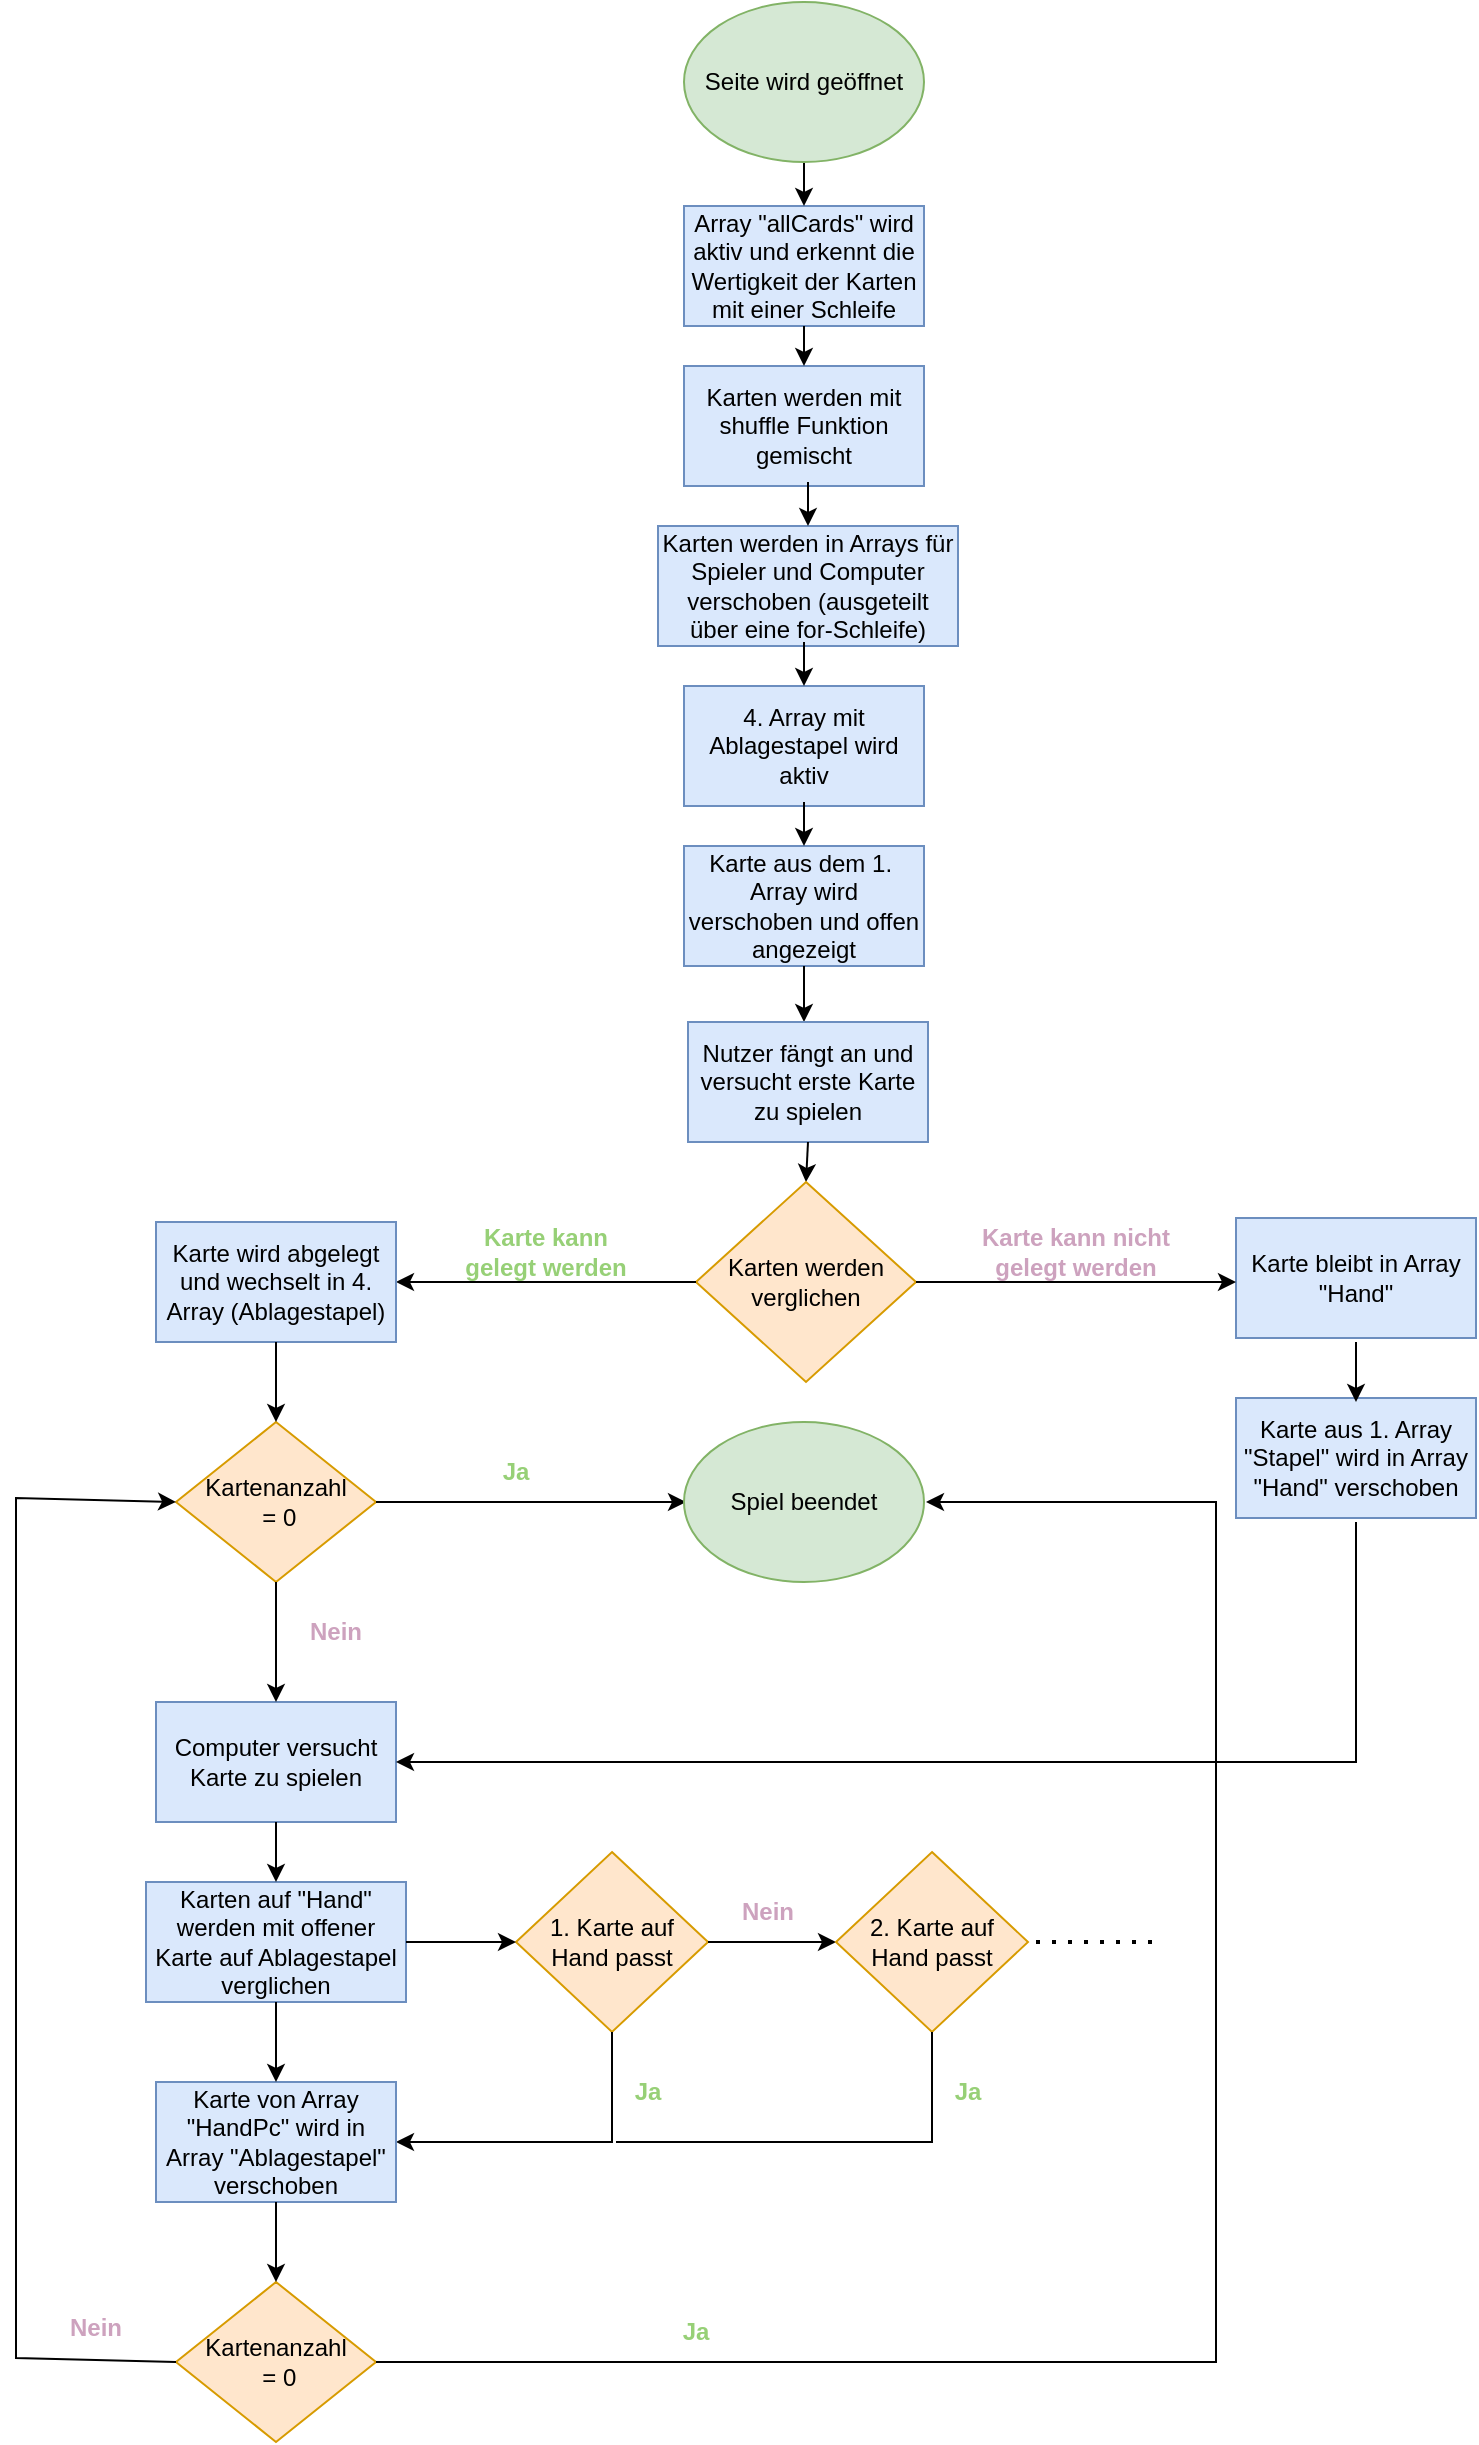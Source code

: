 <mxfile version="16.4.2" type="device"><diagram id="5YcxSLJJQSUaNji16Eqs" name="Page-1"><mxGraphModel dx="481" dy="2137" grid="1" gridSize="10" guides="1" tooltips="1" connect="1" arrows="1" fold="1" page="1" pageScale="1" pageWidth="827" pageHeight="800" math="0" shadow="0"><root><mxCell id="0"/><mxCell id="1" parent="0"/><mxCell id="-De9vAKGRkM0_VcD-ojX-2" value="Array &quot;allCards&quot; wird aktiv und erkennt die Wertigkeit der Karten mit einer Schleife" style="rounded=0;whiteSpace=wrap;html=1;fillColor=#dae8fc;strokeColor=#6c8ebf;" parent="1" vertex="1"><mxGeometry x="354" y="-1489" width="120" height="60" as="geometry"/></mxCell><mxCell id="-De9vAKGRkM0_VcD-ojX-3" value="Karten werden mit shuffle Funktion gemischt" style="rounded=0;whiteSpace=wrap;html=1;fillColor=#dae8fc;strokeColor=#6c8ebf;" parent="1" vertex="1"><mxGeometry x="354" y="-1409" width="120" height="60" as="geometry"/></mxCell><mxCell id="-De9vAKGRkM0_VcD-ojX-4" value="Karten werden in Arrays für Spieler und Computer verschoben (ausgeteilt über eine for-Schleife)" style="rounded=0;whiteSpace=wrap;html=1;fillColor=#dae8fc;strokeColor=#6c8ebf;" parent="1" vertex="1"><mxGeometry x="341" y="-1329" width="150" height="60" as="geometry"/></mxCell><mxCell id="-De9vAKGRkM0_VcD-ojX-5" value="4. Array mit Ablagestapel wird aktiv" style="rounded=0;whiteSpace=wrap;html=1;fillColor=#dae8fc;strokeColor=#6c8ebf;" parent="1" vertex="1"><mxGeometry x="354" y="-1249" width="120" height="60" as="geometry"/></mxCell><mxCell id="-De9vAKGRkM0_VcD-ojX-6" value="Karte aus dem 1.&amp;nbsp; Array wird verschoben und offen angezeigt" style="rounded=0;whiteSpace=wrap;html=1;fillColor=#dae8fc;strokeColor=#6c8ebf;" parent="1" vertex="1"><mxGeometry x="354" y="-1169" width="120" height="60" as="geometry"/></mxCell><mxCell id="-De9vAKGRkM0_VcD-ojX-7" value="" style="endArrow=classic;html=1;rounded=0;entryX=0.5;entryY=0;entryDx=0;entryDy=0;" parent="1" target="-De9vAKGRkM0_VcD-ojX-2" edge="1"><mxGeometry width="50" height="50" relative="1" as="geometry"><mxPoint x="414" y="-1511" as="sourcePoint"/><mxPoint x="510" y="-1501" as="targetPoint"/><Array as="points"><mxPoint x="414" y="-1511"/></Array></mxGeometry></mxCell><mxCell id="-De9vAKGRkM0_VcD-ojX-8" value="" style="endArrow=classic;html=1;rounded=0;entryX=0.5;entryY=0;entryDx=0;entryDy=0;exitX=0.5;exitY=1;exitDx=0;exitDy=0;" parent="1" source="-De9vAKGRkM0_VcD-ojX-2" target="-De9vAKGRkM0_VcD-ojX-3" edge="1"><mxGeometry width="50" height="50" relative="1" as="geometry"><mxPoint x="424" y="-1490" as="sourcePoint"/><mxPoint x="424" y="-1468" as="targetPoint"/><Array as="points"/></mxGeometry></mxCell><mxCell id="-De9vAKGRkM0_VcD-ojX-9" value="" style="endArrow=classic;html=1;rounded=0;entryX=0.5;entryY=0;entryDx=0;entryDy=0;" parent="1" target="-De9vAKGRkM0_VcD-ojX-4" edge="1"><mxGeometry width="50" height="50" relative="1" as="geometry"><mxPoint x="416" y="-1351" as="sourcePoint"/><mxPoint x="434" y="-1469" as="targetPoint"/><Array as="points"/></mxGeometry></mxCell><mxCell id="-De9vAKGRkM0_VcD-ojX-10" value="" style="endArrow=classic;html=1;rounded=0;" parent="1" target="-De9vAKGRkM0_VcD-ojX-5" edge="1"><mxGeometry width="50" height="50" relative="1" as="geometry"><mxPoint x="414" y="-1271" as="sourcePoint"/><mxPoint x="444" y="-1459" as="targetPoint"/><Array as="points"><mxPoint x="414" y="-1271"/></Array></mxGeometry></mxCell><mxCell id="-De9vAKGRkM0_VcD-ojX-11" value="" style="endArrow=classic;html=1;rounded=0;entryX=0.5;entryY=0;entryDx=0;entryDy=0;" parent="1" target="-De9vAKGRkM0_VcD-ojX-6" edge="1"><mxGeometry width="50" height="50" relative="1" as="geometry"><mxPoint x="414" y="-1191" as="sourcePoint"/><mxPoint x="454" y="-1449" as="targetPoint"/><Array as="points"/></mxGeometry></mxCell><mxCell id="-De9vAKGRkM0_VcD-ojX-12" value="" style="endArrow=classic;html=1;rounded=0;" parent="1" edge="1"><mxGeometry width="50" height="50" relative="1" as="geometry"><mxPoint x="414" y="-1109" as="sourcePoint"/><mxPoint x="414" y="-1081" as="targetPoint"/><Array as="points"><mxPoint x="414" y="-1109"/></Array></mxGeometry></mxCell><mxCell id="-De9vAKGRkM0_VcD-ojX-13" value="Nutzer fängt an und versucht erste Karte zu spielen" style="rounded=0;whiteSpace=wrap;html=1;fillColor=#dae8fc;strokeColor=#6c8ebf;" parent="1" vertex="1"><mxGeometry x="356" y="-1081" width="120" height="60" as="geometry"/></mxCell><mxCell id="-De9vAKGRkM0_VcD-ojX-14" value="" style="endArrow=classic;html=1;rounded=0;exitX=0.5;exitY=1;exitDx=0;exitDy=0;entryX=0.5;entryY=0;entryDx=0;entryDy=0;" parent="1" source="-De9vAKGRkM0_VcD-ojX-13" target="-De9vAKGRkM0_VcD-ojX-15" edge="1"><mxGeometry width="50" height="50" relative="1" as="geometry"><mxPoint x="390" y="-961" as="sourcePoint"/><mxPoint x="440" y="-1011" as="targetPoint"/></mxGeometry></mxCell><mxCell id="-De9vAKGRkM0_VcD-ojX-15" value="Karten werden verglichen" style="rhombus;whiteSpace=wrap;html=1;fillColor=#ffe6cc;strokeColor=#d79b00;" parent="1" vertex="1"><mxGeometry x="360" y="-1001" width="110" height="100" as="geometry"/></mxCell><mxCell id="-De9vAKGRkM0_VcD-ojX-16" value="Karte bleibt in Array &quot;Hand&quot;" style="rounded=0;whiteSpace=wrap;html=1;fillColor=#dae8fc;strokeColor=#6c8ebf;" parent="1" vertex="1"><mxGeometry x="630" y="-983" width="120" height="60" as="geometry"/></mxCell><mxCell id="-De9vAKGRkM0_VcD-ojX-17" value="" style="endArrow=classic;html=1;rounded=0;exitX=1;exitY=0.5;exitDx=0;exitDy=0;entryX=0;entryY=0.5;entryDx=0;entryDy=0;" parent="1" source="-De9vAKGRkM0_VcD-ojX-15" edge="1"><mxGeometry width="50" height="50" relative="1" as="geometry"><mxPoint x="490" y="-901" as="sourcePoint"/><mxPoint x="630" y="-951" as="targetPoint"/></mxGeometry></mxCell><mxCell id="-De9vAKGRkM0_VcD-ojX-18" value="Karte aus 1. Array &quot;Stapel&quot; wird in Array &quot;Hand&quot; verschoben" style="rounded=0;whiteSpace=wrap;html=1;fillColor=#dae8fc;strokeColor=#6c8ebf;" parent="1" vertex="1"><mxGeometry x="630" y="-893" width="120" height="60" as="geometry"/></mxCell><mxCell id="-De9vAKGRkM0_VcD-ojX-19" value="" style="endArrow=classic;html=1;rounded=0;entryX=0.5;entryY=0;entryDx=0;entryDy=0;exitX=0.5;exitY=1;exitDx=0;exitDy=0;" parent="1" edge="1"><mxGeometry width="50" height="50" relative="1" as="geometry"><mxPoint x="690" y="-921" as="sourcePoint"/><mxPoint x="690" y="-891" as="targetPoint"/></mxGeometry></mxCell><mxCell id="-De9vAKGRkM0_VcD-ojX-20" value="Karte kann nicht gelegt werden" style="text;html=1;fillColor=none;align=center;verticalAlign=middle;whiteSpace=wrap;rounded=0;fontColor=#CDA2BE;fontStyle=1" parent="1" vertex="1"><mxGeometry x="500" y="-981" width="100" height="30" as="geometry"/></mxCell><mxCell id="-De9vAKGRkM0_VcD-ojX-21" value="" style="endArrow=classic;html=1;rounded=0;exitX=0;exitY=0.5;exitDx=0;exitDy=0;" parent="1" source="-De9vAKGRkM0_VcD-ojX-15" edge="1"><mxGeometry width="50" height="50" relative="1" as="geometry"><mxPoint x="260" y="-931" as="sourcePoint"/><mxPoint x="210" y="-951" as="targetPoint"/></mxGeometry></mxCell><mxCell id="-De9vAKGRkM0_VcD-ojX-23" value="Karte wird abgelegt und wechselt in 4. Array (Ablagestapel)" style="rounded=0;whiteSpace=wrap;html=1;fillColor=#dae8fc;strokeColor=#6c8ebf;" parent="1" vertex="1"><mxGeometry x="90" y="-981" width="120" height="60" as="geometry"/></mxCell><mxCell id="-De9vAKGRkM0_VcD-ojX-24" value="Kartenanzahl&lt;br&gt;&amp;nbsp;= 0" style="rhombus;whiteSpace=wrap;html=1;fillColor=#ffe6cc;strokeColor=#d79b00;" parent="1" vertex="1"><mxGeometry x="100" y="-881" width="100" height="80" as="geometry"/></mxCell><mxCell id="-De9vAKGRkM0_VcD-ojX-25" value="" style="endArrow=classic;html=1;rounded=0;exitX=0.5;exitY=1;exitDx=0;exitDy=0;entryX=0.5;entryY=0;entryDx=0;entryDy=0;" parent="1" source="-De9vAKGRkM0_VcD-ojX-23" target="-De9vAKGRkM0_VcD-ojX-24" edge="1"><mxGeometry width="50" height="50" relative="1" as="geometry"><mxPoint x="190" y="-881" as="sourcePoint"/><mxPoint x="240" y="-931" as="targetPoint"/></mxGeometry></mxCell><mxCell id="-De9vAKGRkM0_VcD-ojX-27" value="" style="endArrow=classic;html=1;rounded=0;exitX=1;exitY=0.5;exitDx=0;exitDy=0;entryX=0;entryY=0.5;entryDx=0;entryDy=0;" parent="1" source="-De9vAKGRkM0_VcD-ojX-24" edge="1"><mxGeometry width="50" height="50" relative="1" as="geometry"><mxPoint x="220" y="-861" as="sourcePoint"/><mxPoint x="355" y="-841" as="targetPoint"/></mxGeometry></mxCell><mxCell id="-De9vAKGRkM0_VcD-ojX-28" value="Ja" style="text;html=1;strokeColor=none;fillColor=none;align=center;verticalAlign=middle;whiteSpace=wrap;rounded=0;fontColor=#97D077;fontStyle=1" parent="1" vertex="1"><mxGeometry x="240" y="-871" width="60" height="30" as="geometry"/></mxCell><mxCell id="-De9vAKGRkM0_VcD-ojX-29" value="Computer versucht Karte zu spielen" style="rounded=0;whiteSpace=wrap;html=1;fillColor=#dae8fc;strokeColor=#6c8ebf;" parent="1" vertex="1"><mxGeometry x="90" y="-741" width="120" height="60" as="geometry"/></mxCell><mxCell id="-De9vAKGRkM0_VcD-ojX-30" value="" style="endArrow=classic;html=1;rounded=0;exitX=0.5;exitY=1;exitDx=0;exitDy=0;entryX=0.5;entryY=0;entryDx=0;entryDy=0;" parent="1" source="-De9vAKGRkM0_VcD-ojX-24" target="-De9vAKGRkM0_VcD-ojX-29" edge="1"><mxGeometry width="50" height="50" relative="1" as="geometry"><mxPoint x="260" y="-801" as="sourcePoint"/><mxPoint x="310" y="-851" as="targetPoint"/></mxGeometry></mxCell><mxCell id="-De9vAKGRkM0_VcD-ojX-31" value="Nein" style="text;html=1;strokeColor=none;fillColor=none;align=center;verticalAlign=middle;whiteSpace=wrap;rounded=0;fontColor=#CDA2BE;fontStyle=1" parent="1" vertex="1"><mxGeometry x="150" y="-791" width="60" height="30" as="geometry"/></mxCell><mxCell id="-De9vAKGRkM0_VcD-ojX-32" value="" style="endArrow=classic;html=1;rounded=0;exitX=0.5;exitY=1;exitDx=0;exitDy=0;entryX=1;entryY=0.5;entryDx=0;entryDy=0;" parent="1" target="-De9vAKGRkM0_VcD-ojX-29" edge="1"><mxGeometry width="50" height="50" relative="1" as="geometry"><mxPoint x="690" y="-831" as="sourcePoint"/><mxPoint x="620" y="-741" as="targetPoint"/><Array as="points"><mxPoint x="690" y="-711"/></Array></mxGeometry></mxCell><mxCell id="-De9vAKGRkM0_VcD-ojX-33" value="Karten auf &quot;Hand&quot; werden mit offener Karte auf Ablagestapel verglichen" style="rounded=0;whiteSpace=wrap;html=1;fillColor=#dae8fc;strokeColor=#6c8ebf;" parent="1" vertex="1"><mxGeometry x="85" y="-651" width="130" height="60" as="geometry"/></mxCell><mxCell id="-De9vAKGRkM0_VcD-ojX-34" value="1. Karte auf Hand passt" style="rhombus;whiteSpace=wrap;html=1;fillColor=#ffe6cc;strokeColor=#d79b00;" parent="1" vertex="1"><mxGeometry x="270" y="-666" width="96" height="90" as="geometry"/></mxCell><mxCell id="-De9vAKGRkM0_VcD-ojX-35" value="" style="endArrow=classic;html=1;rounded=0;exitX=1;exitY=0.5;exitDx=0;exitDy=0;entryX=0;entryY=0.5;entryDx=0;entryDy=0;" parent="1" source="-De9vAKGRkM0_VcD-ojX-33" target="-De9vAKGRkM0_VcD-ojX-34" edge="1"><mxGeometry width="50" height="50" relative="1" as="geometry"><mxPoint x="390" y="-681" as="sourcePoint"/><mxPoint x="440" y="-731" as="targetPoint"/></mxGeometry></mxCell><mxCell id="-De9vAKGRkM0_VcD-ojX-36" value="" style="endArrow=classic;html=1;rounded=0;exitX=0.5;exitY=1;exitDx=0;exitDy=0;entryX=1;entryY=0.5;entryDx=0;entryDy=0;" parent="1" source="-De9vAKGRkM0_VcD-ojX-34" target="-De9vAKGRkM0_VcD-ojX-41" edge="1"><mxGeometry width="50" height="50" relative="1" as="geometry"><mxPoint x="260" y="-531" as="sourcePoint"/><mxPoint x="310" y="-511" as="targetPoint"/><Array as="points"><mxPoint x="318" y="-521"/></Array></mxGeometry></mxCell><mxCell id="-De9vAKGRkM0_VcD-ojX-37" value="" style="endArrow=classic;html=1;rounded=0;exitX=1;exitY=0.5;exitDx=0;exitDy=0;" parent="1" source="-De9vAKGRkM0_VcD-ojX-34" edge="1"><mxGeometry width="50" height="50" relative="1" as="geometry"><mxPoint x="380" y="-531" as="sourcePoint"/><mxPoint x="430" y="-621" as="targetPoint"/></mxGeometry></mxCell><mxCell id="-De9vAKGRkM0_VcD-ojX-38" value="2. Karte auf Hand passt" style="rhombus;whiteSpace=wrap;html=1;fillColor=#ffe6cc;strokeColor=#d79b00;" parent="1" vertex="1"><mxGeometry x="430" y="-666" width="96" height="90" as="geometry"/></mxCell><mxCell id="-De9vAKGRkM0_VcD-ojX-39" value="Nein" style="text;html=1;strokeColor=none;fillColor=none;align=center;verticalAlign=middle;whiteSpace=wrap;rounded=0;fontColor=#CDA2BE;fontStyle=1" parent="1" vertex="1"><mxGeometry x="366" y="-651" width="60" height="30" as="geometry"/></mxCell><mxCell id="-De9vAKGRkM0_VcD-ojX-40" value="Ja" style="text;html=1;strokeColor=none;fillColor=none;align=center;verticalAlign=middle;whiteSpace=wrap;rounded=0;fontColor=#97D077;fontStyle=1" parent="1" vertex="1"><mxGeometry x="306" y="-561" width="60" height="30" as="geometry"/></mxCell><mxCell id="-De9vAKGRkM0_VcD-ojX-41" value="Karte von Array &quot;HandPc&quot; wird in Array &quot;Ablagestapel&quot; verschoben" style="rounded=0;whiteSpace=wrap;html=1;fillColor=#dae8fc;strokeColor=#6c8ebf;" parent="1" vertex="1"><mxGeometry x="90" y="-551" width="120" height="60" as="geometry"/></mxCell><mxCell id="-De9vAKGRkM0_VcD-ojX-42" value="" style="endArrow=classic;html=1;rounded=0;exitX=0.5;exitY=1;exitDx=0;exitDy=0;" parent="1" source="-De9vAKGRkM0_VcD-ojX-29" target="-De9vAKGRkM0_VcD-ojX-33" edge="1"><mxGeometry width="50" height="50" relative="1" as="geometry"><mxPoint x="240" y="-666" as="sourcePoint"/><mxPoint x="290" y="-716" as="targetPoint"/></mxGeometry></mxCell><mxCell id="-De9vAKGRkM0_VcD-ojX-43" value="" style="endArrow=classic;html=1;rounded=0;exitX=0.5;exitY=1;exitDx=0;exitDy=0;entryX=0.5;entryY=0;entryDx=0;entryDy=0;" parent="1" source="-De9vAKGRkM0_VcD-ojX-33" target="-De9vAKGRkM0_VcD-ojX-41" edge="1"><mxGeometry width="50" height="50" relative="1" as="geometry"><mxPoint x="230" y="-641" as="sourcePoint"/><mxPoint x="280" y="-691" as="targetPoint"/></mxGeometry></mxCell><mxCell id="-De9vAKGRkM0_VcD-ojX-45" value="" style="endArrow=none;html=1;rounded=0;entryX=0.5;entryY=1;entryDx=0;entryDy=0;" parent="1" target="-De9vAKGRkM0_VcD-ojX-38" edge="1"><mxGeometry width="50" height="50" relative="1" as="geometry"><mxPoint x="320" y="-521" as="sourcePoint"/><mxPoint x="480" y="-551" as="targetPoint"/><Array as="points"><mxPoint x="478" y="-521"/></Array></mxGeometry></mxCell><mxCell id="-De9vAKGRkM0_VcD-ojX-46" value="Ja" style="text;html=1;strokeColor=none;fillColor=none;align=center;verticalAlign=middle;whiteSpace=wrap;rounded=0;fontColor=#97D077;fontStyle=1" parent="1" vertex="1"><mxGeometry x="466" y="-561" width="60" height="30" as="geometry"/></mxCell><mxCell id="-De9vAKGRkM0_VcD-ojX-47" value="" style="endArrow=none;dashed=1;html=1;dashPattern=1 3;strokeWidth=2;rounded=0;" parent="1" edge="1"><mxGeometry width="50" height="50" relative="1" as="geometry"><mxPoint x="530" y="-621" as="sourcePoint"/><mxPoint x="590" y="-621" as="targetPoint"/></mxGeometry></mxCell><mxCell id="-De9vAKGRkM0_VcD-ojX-49" value="Kartenanzahl&lt;br&gt;&amp;nbsp;= 0" style="rhombus;whiteSpace=wrap;html=1;fillColor=#ffe6cc;strokeColor=#d79b00;" parent="1" vertex="1"><mxGeometry x="100" y="-451" width="100" height="80" as="geometry"/></mxCell><mxCell id="-De9vAKGRkM0_VcD-ojX-50" value="" style="endArrow=classic;html=1;rounded=0;exitX=0.5;exitY=1;exitDx=0;exitDy=0;entryX=0.5;entryY=0;entryDx=0;entryDy=0;" parent="1" source="-De9vAKGRkM0_VcD-ojX-41" target="-De9vAKGRkM0_VcD-ojX-49" edge="1"><mxGeometry width="50" height="50" relative="1" as="geometry"><mxPoint x="190" y="-431" as="sourcePoint"/><mxPoint x="240" y="-481" as="targetPoint"/></mxGeometry></mxCell><mxCell id="-De9vAKGRkM0_VcD-ojX-51" value="" style="endArrow=classic;html=1;rounded=0;exitX=1;exitY=0.5;exitDx=0;exitDy=0;entryX=1;entryY=0.5;entryDx=0;entryDy=0;" parent="1" source="-De9vAKGRkM0_VcD-ojX-49" edge="1"><mxGeometry width="50" height="50" relative="1" as="geometry"><mxPoint x="290" y="-401" as="sourcePoint"/><mxPoint x="475" y="-841" as="targetPoint"/><Array as="points"><mxPoint x="620" y="-411"/><mxPoint x="620" y="-841"/></Array></mxGeometry></mxCell><mxCell id="-De9vAKGRkM0_VcD-ojX-52" value="Ja" style="text;html=1;strokeColor=none;fillColor=none;align=center;verticalAlign=middle;whiteSpace=wrap;rounded=0;fontColor=#97D077;fontStyle=1" parent="1" vertex="1"><mxGeometry x="330" y="-441" width="60" height="30" as="geometry"/></mxCell><mxCell id="-De9vAKGRkM0_VcD-ojX-53" value="" style="endArrow=classic;html=1;rounded=0;exitX=0;exitY=0.5;exitDx=0;exitDy=0;entryX=0;entryY=0.5;entryDx=0;entryDy=0;" parent="1" source="-De9vAKGRkM0_VcD-ojX-49" target="-De9vAKGRkM0_VcD-ojX-24" edge="1"><mxGeometry width="50" height="50" relative="1" as="geometry"><mxPoint x="20" y="-493" as="sourcePoint"/><mxPoint x="70" y="-543" as="targetPoint"/><Array as="points"><mxPoint x="20" y="-413"/><mxPoint x="20" y="-843"/></Array></mxGeometry></mxCell><mxCell id="-De9vAKGRkM0_VcD-ojX-54" value="Nein" style="text;html=1;strokeColor=none;fillColor=none;align=center;verticalAlign=middle;whiteSpace=wrap;rounded=0;fontColor=#CDA2BE;fontStyle=1" parent="1" vertex="1"><mxGeometry x="30" y="-443" width="60" height="30" as="geometry"/></mxCell><mxCell id="-De9vAKGRkM0_VcD-ojX-55" value="Spiel beendet" style="ellipse;whiteSpace=wrap;html=1;fillColor=#d5e8d4;strokeColor=#82b366;" parent="1" vertex="1"><mxGeometry x="354" y="-881" width="120" height="80" as="geometry"/></mxCell><mxCell id="-De9vAKGRkM0_VcD-ojX-56" value="Seite wird geöffnet" style="ellipse;whiteSpace=wrap;html=1;fillColor=#d5e8d4;strokeColor=#82b366;" parent="1" vertex="1"><mxGeometry x="354" y="-1591" width="120" height="80" as="geometry"/></mxCell><mxCell id="-De9vAKGRkM0_VcD-ojX-22" value="Karte kann gelegt werden" style="text;html=1;align=center;verticalAlign=middle;whiteSpace=wrap;rounded=0;fontColor=#97D077;labelBackgroundColor=none;labelBorderColor=none;fontStyle=1" parent="1" vertex="1"><mxGeometry x="240" y="-981" width="90" height="30" as="geometry"/></mxCell></root></mxGraphModel></diagram></mxfile>